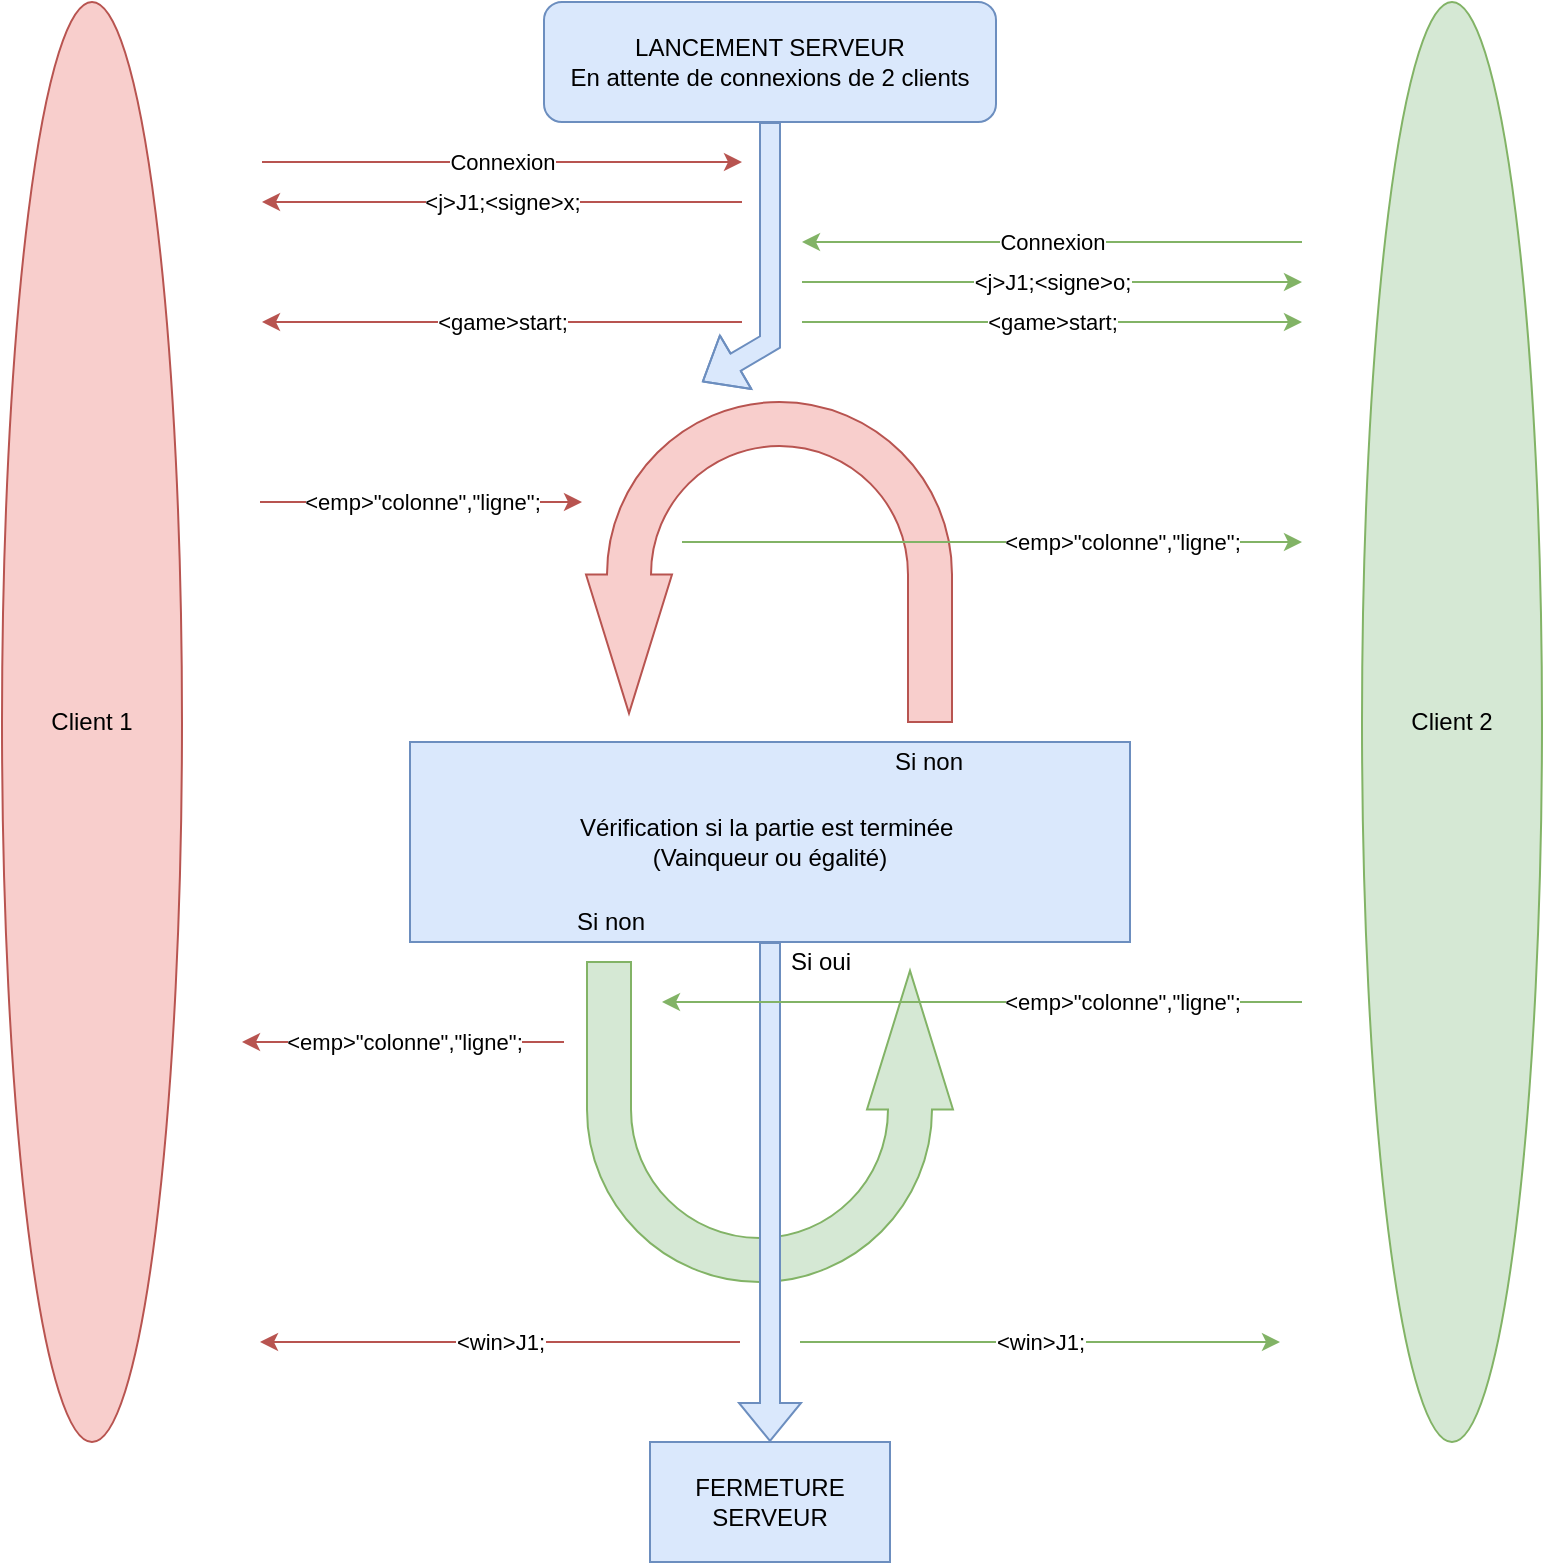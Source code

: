 <mxfile version="17.4.0" type="device"><diagram id="X5c4F3_SbRt8jGziYsXw" name="Page-1"><mxGraphModel dx="981" dy="554" grid="1" gridSize="10" guides="1" tooltips="1" connect="1" arrows="1" fold="1" page="1" pageScale="1" pageWidth="827" pageHeight="1169" math="0" shadow="0"><root><mxCell id="0"/><mxCell id="1" parent="0"/><mxCell id="EUdLFje5ZouWQ0WPKNFm-1" value="LANCEMENT SERVEUR&lt;br&gt;En attente de connexions de 2 clients" style="rounded=1;whiteSpace=wrap;html=1;fillColor=#dae8fc;strokeColor=#6c8ebf;" vertex="1" parent="1"><mxGeometry x="301" y="40" width="226" height="60" as="geometry"/></mxCell><mxCell id="EUdLFje5ZouWQ0WPKNFm-2" value="" style="shape=flexArrow;endArrow=classic;html=1;rounded=0;exitX=0.5;exitY=1;exitDx=0;exitDy=0;fillColor=#dae8fc;strokeColor=#6c8ebf;" edge="1" parent="1" source="EUdLFje5ZouWQ0WPKNFm-1"><mxGeometry width="50" height="50" relative="1" as="geometry"><mxPoint x="390" y="410" as="sourcePoint"/><mxPoint x="380" y="230" as="targetPoint"/><Array as="points"><mxPoint x="414" y="210"/></Array></mxGeometry></mxCell><mxCell id="EUdLFje5ZouWQ0WPKNFm-3" value="Client 2" style="ellipse;whiteSpace=wrap;html=1;fillColor=#d5e8d4;strokeColor=#82b366;" vertex="1" parent="1"><mxGeometry x="710" y="40" width="90" height="720" as="geometry"/></mxCell><mxCell id="EUdLFje5ZouWQ0WPKNFm-4" value="Client 1" style="ellipse;whiteSpace=wrap;html=1;fillColor=#f8cecc;strokeColor=#b85450;" vertex="1" parent="1"><mxGeometry x="30" y="40" width="90" height="720" as="geometry"/></mxCell><mxCell id="EUdLFje5ZouWQ0WPKNFm-6" value="Connexion" style="endArrow=classic;html=1;rounded=0;fillColor=#f8cecc;strokeColor=#b85450;" edge="1" parent="1"><mxGeometry width="50" height="50" relative="1" as="geometry"><mxPoint x="160" y="120" as="sourcePoint"/><mxPoint x="400" y="120" as="targetPoint"/></mxGeometry></mxCell><mxCell id="EUdLFje5ZouWQ0WPKNFm-7" value="&amp;lt;j&amp;gt;J1;&amp;lt;signe&amp;gt;x;" style="endArrow=classic;html=1;rounded=0;fillColor=#f8cecc;strokeColor=#b85450;" edge="1" parent="1"><mxGeometry width="50" height="50" relative="1" as="geometry"><mxPoint x="400" y="140" as="sourcePoint"/><mxPoint x="160" y="140" as="targetPoint"/></mxGeometry></mxCell><mxCell id="EUdLFje5ZouWQ0WPKNFm-8" value="Connexion" style="endArrow=classic;html=1;rounded=0;fillColor=#d5e8d4;strokeColor=#82b366;" edge="1" parent="1"><mxGeometry width="50" height="50" relative="1" as="geometry"><mxPoint x="680" y="160" as="sourcePoint"/><mxPoint x="430" y="160" as="targetPoint"/></mxGeometry></mxCell><mxCell id="EUdLFje5ZouWQ0WPKNFm-9" value="&amp;lt;j&amp;gt;J1;&amp;lt;signe&amp;gt;o;" style="endArrow=classic;html=1;rounded=0;fillColor=#d5e8d4;strokeColor=#82b366;" edge="1" parent="1"><mxGeometry width="50" height="50" relative="1" as="geometry"><mxPoint x="430" y="180" as="sourcePoint"/><mxPoint x="680" y="180" as="targetPoint"/></mxGeometry></mxCell><mxCell id="EUdLFje5ZouWQ0WPKNFm-10" value="&amp;lt;game&amp;gt;start;" style="endArrow=classic;html=1;rounded=0;fillColor=#f8cecc;strokeColor=#b85450;" edge="1" parent="1"><mxGeometry width="50" height="50" relative="1" as="geometry"><mxPoint x="400" y="200" as="sourcePoint"/><mxPoint x="160" y="200" as="targetPoint"/></mxGeometry></mxCell><mxCell id="EUdLFje5ZouWQ0WPKNFm-11" value="&amp;lt;game&amp;gt;start;" style="endArrow=classic;html=1;rounded=0;fillColor=#d5e8d4;strokeColor=#82b366;" edge="1" parent="1"><mxGeometry width="50" height="50" relative="1" as="geometry"><mxPoint x="430" y="200" as="sourcePoint"/><mxPoint x="680" y="200" as="targetPoint"/></mxGeometry></mxCell><mxCell id="EUdLFje5ZouWQ0WPKNFm-16" value="" style="html=1;shadow=0;dashed=0;align=center;verticalAlign=middle;shape=mxgraph.arrows2.uTurnArrow;dy=11;arrowHead=43;dx2=69.41;direction=south;flipH=1;fillColor=#f8cecc;strokeColor=#b85450;" vertex="1" parent="1"><mxGeometry x="322" y="240" width="183" height="160" as="geometry"/></mxCell><mxCell id="EUdLFje5ZouWQ0WPKNFm-18" value="Vérification si la partie est terminée&amp;nbsp;&lt;br&gt;(Vainqueur ou égalité)" style="rounded=0;whiteSpace=wrap;html=1;fillColor=#dae8fc;strokeColor=#6c8ebf;" vertex="1" parent="1"><mxGeometry x="234" y="410" width="360" height="100" as="geometry"/></mxCell><mxCell id="EUdLFje5ZouWQ0WPKNFm-19" value="Si non" style="text;html=1;strokeColor=none;fillColor=none;align=center;verticalAlign=middle;whiteSpace=wrap;rounded=0;" vertex="1" parent="1"><mxGeometry x="315" y="490" width="39" height="20" as="geometry"/></mxCell><mxCell id="EUdLFje5ZouWQ0WPKNFm-20" value="Si non" style="text;html=1;strokeColor=none;fillColor=none;align=center;verticalAlign=middle;whiteSpace=wrap;rounded=0;" vertex="1" parent="1"><mxGeometry x="474" y="410" width="39" height="20" as="geometry"/></mxCell><mxCell id="EUdLFje5ZouWQ0WPKNFm-24" value="Si oui" style="text;html=1;strokeColor=none;fillColor=none;align=center;verticalAlign=middle;whiteSpace=wrap;rounded=0;" vertex="1" parent="1"><mxGeometry x="420" y="510" width="39" height="20" as="geometry"/></mxCell><mxCell id="EUdLFje5ZouWQ0WPKNFm-25" value="&amp;lt;win&amp;gt;J1;" style="endArrow=classic;html=1;rounded=0;fillColor=#f8cecc;strokeColor=#b85450;" edge="1" parent="1"><mxGeometry width="50" height="50" relative="1" as="geometry"><mxPoint x="399" y="710" as="sourcePoint"/><mxPoint x="159" y="710" as="targetPoint"/></mxGeometry></mxCell><mxCell id="EUdLFje5ZouWQ0WPKNFm-26" value="&amp;lt;win&amp;gt;J1;" style="endArrow=classic;html=1;rounded=0;fillColor=#d5e8d4;strokeColor=#82b366;" edge="1" parent="1"><mxGeometry width="50" height="50" relative="1" as="geometry"><mxPoint x="429" y="710" as="sourcePoint"/><mxPoint x="669" y="710" as="targetPoint"/></mxGeometry></mxCell><mxCell id="EUdLFje5ZouWQ0WPKNFm-27" value="&amp;lt;emp&amp;gt;&quot;colonne&quot;,&quot;ligne&quot;;" style="endArrow=classic;html=1;rounded=0;fillColor=#f8cecc;strokeColor=#b85450;" edge="1" parent="1"><mxGeometry width="50" height="50" relative="1" as="geometry"><mxPoint x="159" y="290" as="sourcePoint"/><mxPoint x="320" y="290" as="targetPoint"/></mxGeometry></mxCell><mxCell id="EUdLFje5ZouWQ0WPKNFm-28" value="&amp;lt;emp&amp;gt;&quot;colonne&quot;,&quot;ligne&quot;;" style="endArrow=classic;html=1;rounded=0;fillColor=#d5e8d4;strokeColor=#82b366;" edge="1" parent="1"><mxGeometry x="0.419" width="50" height="50" relative="1" as="geometry"><mxPoint x="370" y="310" as="sourcePoint"/><mxPoint x="680" y="310" as="targetPoint"/><mxPoint as="offset"/></mxGeometry></mxCell><mxCell id="EUdLFje5ZouWQ0WPKNFm-29" value="" style="html=1;shadow=0;dashed=0;align=center;verticalAlign=middle;shape=mxgraph.arrows2.uTurnArrow;dy=11;arrowHead=43;dx2=69.41;direction=south;flipH=0;fillColor=#d5e8d4;strokeColor=#82b366;flipV=1;" vertex="1" parent="1"><mxGeometry x="322.5" y="520" width="183" height="160" as="geometry"/></mxCell><mxCell id="EUdLFje5ZouWQ0WPKNFm-23" value="" style="shape=flexArrow;endArrow=classic;html=1;rounded=0;exitX=0.5;exitY=1;exitDx=0;exitDy=0;fillColor=#dae8fc;strokeColor=#6c8ebf;entryX=0.5;entryY=0;entryDx=0;entryDy=0;" edge="1" parent="1" source="EUdLFje5ZouWQ0WPKNFm-18" target="EUdLFje5ZouWQ0WPKNFm-30"><mxGeometry width="50" height="50" relative="1" as="geometry"><mxPoint x="130" y="380" as="sourcePoint"/><mxPoint x="414" y="750" as="targetPoint"/></mxGeometry></mxCell><mxCell id="EUdLFje5ZouWQ0WPKNFm-30" value="FERMETURE SERVEUR" style="rounded=0;whiteSpace=wrap;html=1;fillColor=#dae8fc;strokeColor=#6c8ebf;" vertex="1" parent="1"><mxGeometry x="354" y="760" width="120" height="60" as="geometry"/></mxCell><mxCell id="EUdLFje5ZouWQ0WPKNFm-31" value="&amp;lt;emp&amp;gt;&quot;colonne&quot;,&quot;ligne&quot;;" style="endArrow=classic;html=1;rounded=0;fillColor=#f8cecc;strokeColor=#b85450;" edge="1" parent="1"><mxGeometry width="50" height="50" relative="1" as="geometry"><mxPoint x="311" y="560" as="sourcePoint"/><mxPoint x="150" y="560" as="targetPoint"/></mxGeometry></mxCell><mxCell id="EUdLFje5ZouWQ0WPKNFm-32" value="&amp;lt;emp&amp;gt;&quot;colonne&quot;,&quot;ligne&quot;;" style="endArrow=classic;html=1;rounded=0;fillColor=#d5e8d4;strokeColor=#82b366;" edge="1" parent="1"><mxGeometry x="-0.438" width="50" height="50" relative="1" as="geometry"><mxPoint x="680" y="540" as="sourcePoint"/><mxPoint x="360" y="540" as="targetPoint"/><mxPoint as="offset"/></mxGeometry></mxCell></root></mxGraphModel></diagram></mxfile>